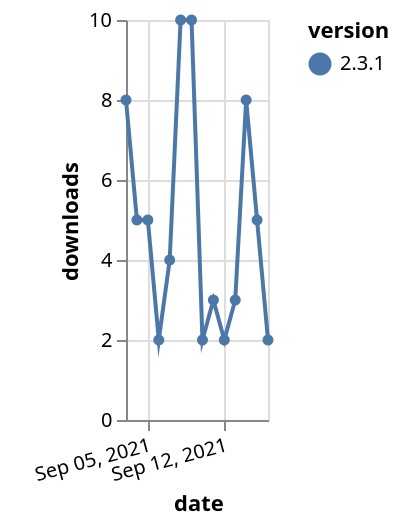 {"$schema": "https://vega.github.io/schema/vega-lite/v5.json", "description": "A simple bar chart with embedded data.", "data": {"values": [{"date": "2021-09-03", "total": 5996, "delta": 8, "version": "2.3.1"}, {"date": "2021-09-04", "total": 6001, "delta": 5, "version": "2.3.1"}, {"date": "2021-09-05", "total": 6006, "delta": 5, "version": "2.3.1"}, {"date": "2021-09-06", "total": 6008, "delta": 2, "version": "2.3.1"}, {"date": "2021-09-07", "total": 6012, "delta": 4, "version": "2.3.1"}, {"date": "2021-09-08", "total": 6022, "delta": 10, "version": "2.3.1"}, {"date": "2021-09-09", "total": 6032, "delta": 10, "version": "2.3.1"}, {"date": "2021-09-10", "total": 6034, "delta": 2, "version": "2.3.1"}, {"date": "2021-09-11", "total": 6037, "delta": 3, "version": "2.3.1"}, {"date": "2021-09-12", "total": 6039, "delta": 2, "version": "2.3.1"}, {"date": "2021-09-13", "total": 6042, "delta": 3, "version": "2.3.1"}, {"date": "2021-09-14", "total": 6050, "delta": 8, "version": "2.3.1"}, {"date": "2021-09-15", "total": 6055, "delta": 5, "version": "2.3.1"}, {"date": "2021-09-16", "total": 6057, "delta": 2, "version": "2.3.1"}]}, "width": "container", "mark": {"type": "line", "point": {"filled": true}}, "encoding": {"x": {"field": "date", "type": "temporal", "timeUnit": "yearmonthdate", "title": "date", "axis": {"labelAngle": -15}}, "y": {"field": "delta", "type": "quantitative", "title": "downloads"}, "color": {"field": "version", "type": "nominal"}, "tooltip": {"field": "delta"}}}